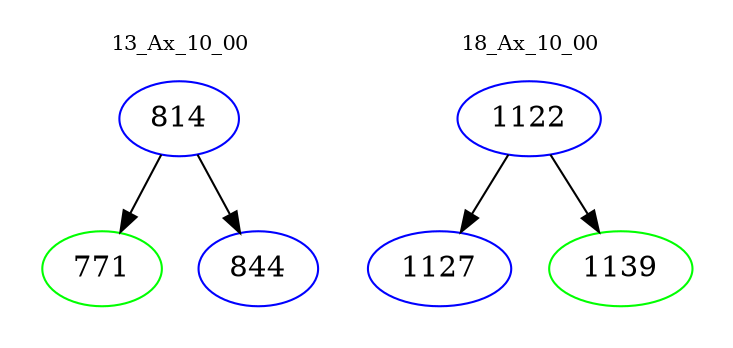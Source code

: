 digraph{
subgraph cluster_0 {
color = white
label = "13_Ax_10_00";
fontsize=10;
T0_814 [label="814", color="blue"]
T0_814 -> T0_771 [color="black"]
T0_771 [label="771", color="green"]
T0_814 -> T0_844 [color="black"]
T0_844 [label="844", color="blue"]
}
subgraph cluster_1 {
color = white
label = "18_Ax_10_00";
fontsize=10;
T1_1122 [label="1122", color="blue"]
T1_1122 -> T1_1127 [color="black"]
T1_1127 [label="1127", color="blue"]
T1_1122 -> T1_1139 [color="black"]
T1_1139 [label="1139", color="green"]
}
}

